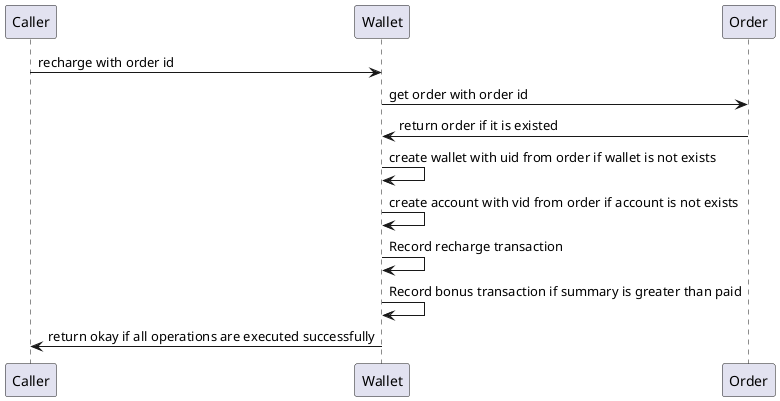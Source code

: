 @startuml

Caller -> Wallet : recharge with order id
Wallet -> Order : get order with order id
Order -> Wallet : return order if it is existed
Wallet -> Wallet : create wallet with uid from order if wallet is not exists
Wallet -> Wallet : create account with vid from order if account is not exists
Wallet -> Wallet : Record recharge transaction
Wallet -> Wallet : Record bonus transaction if summary is greater than paid
Wallet -> Caller : return okay if all operations are executed successfully

@enduml

